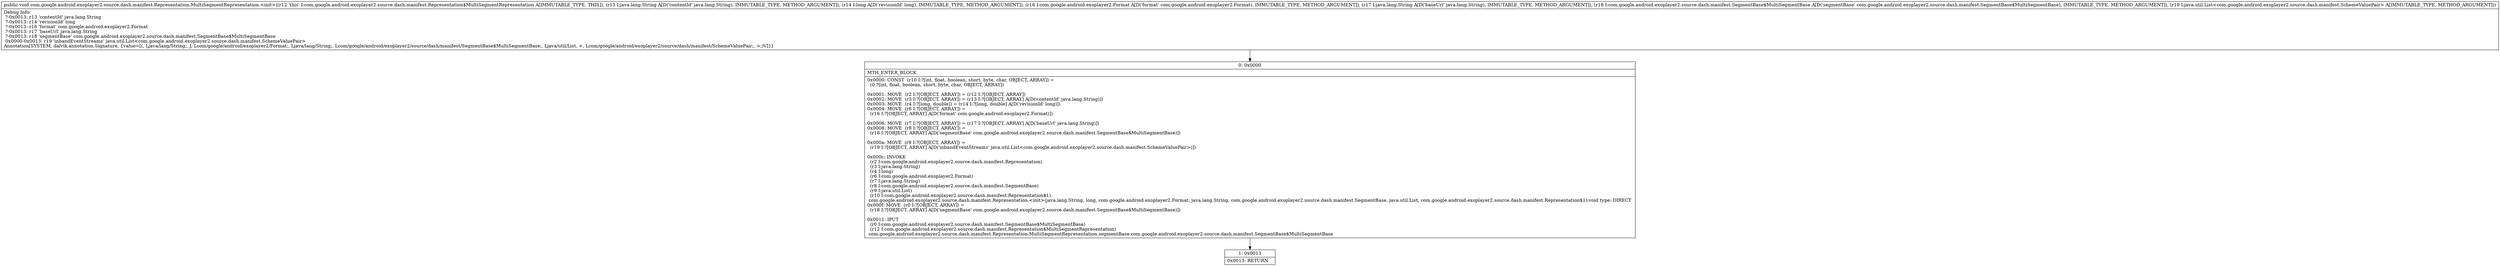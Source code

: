 digraph "CFG forcom.google.android.exoplayer2.source.dash.manifest.Representation.MultiSegmentRepresentation.\<init\>(Ljava\/lang\/String;JLcom\/google\/android\/exoplayer2\/Format;Ljava\/lang\/String;Lcom\/google\/android\/exoplayer2\/source\/dash\/manifest\/SegmentBase$MultiSegmentBase;Ljava\/util\/List;)V" {
Node_0 [shape=record,label="{0\:\ 0x0000|MTH_ENTER_BLOCK\l|0x0000: CONST  (r10 I:?[int, float, boolean, short, byte, char, OBJECT, ARRAY]) = \l  (0 ?[int, float, boolean, short, byte, char, OBJECT, ARRAY])\l \l0x0001: MOVE  (r2 I:?[OBJECT, ARRAY]) = (r12 I:?[OBJECT, ARRAY]) \l0x0002: MOVE  (r3 I:?[OBJECT, ARRAY]) = (r13 I:?[OBJECT, ARRAY] A[D('contentId' java.lang.String)]) \l0x0003: MOVE  (r4 I:?[long, double]) = (r14 I:?[long, double] A[D('revisionId' long)]) \l0x0004: MOVE  (r6 I:?[OBJECT, ARRAY]) = \l  (r16 I:?[OBJECT, ARRAY] A[D('format' com.google.android.exoplayer2.Format)])\l \l0x0006: MOVE  (r7 I:?[OBJECT, ARRAY]) = (r17 I:?[OBJECT, ARRAY] A[D('baseUrl' java.lang.String)]) \l0x0008: MOVE  (r8 I:?[OBJECT, ARRAY]) = \l  (r18 I:?[OBJECT, ARRAY] A[D('segmentBase' com.google.android.exoplayer2.source.dash.manifest.SegmentBase$MultiSegmentBase)])\l \l0x000a: MOVE  (r9 I:?[OBJECT, ARRAY]) = \l  (r19 I:?[OBJECT, ARRAY] A[D('inbandEventStreams' java.util.List\<com.google.android.exoplayer2.source.dash.manifest.SchemeValuePair\>)])\l \l0x000c: INVOKE  \l  (r2 I:com.google.android.exoplayer2.source.dash.manifest.Representation)\l  (r3 I:java.lang.String)\l  (r4 I:long)\l  (r6 I:com.google.android.exoplayer2.Format)\l  (r7 I:java.lang.String)\l  (r8 I:com.google.android.exoplayer2.source.dash.manifest.SegmentBase)\l  (r9 I:java.util.List)\l  (r10 I:com.google.android.exoplayer2.source.dash.manifest.Representation$1)\l com.google.android.exoplayer2.source.dash.manifest.Representation.\<init\>(java.lang.String, long, com.google.android.exoplayer2.Format, java.lang.String, com.google.android.exoplayer2.source.dash.manifest.SegmentBase, java.util.List, com.google.android.exoplayer2.source.dash.manifest.Representation$1):void type: DIRECT \l0x000f: MOVE  (r0 I:?[OBJECT, ARRAY]) = \l  (r18 I:?[OBJECT, ARRAY] A[D('segmentBase' com.google.android.exoplayer2.source.dash.manifest.SegmentBase$MultiSegmentBase)])\l \l0x0011: IPUT  \l  (r0 I:com.google.android.exoplayer2.source.dash.manifest.SegmentBase$MultiSegmentBase)\l  (r12 I:com.google.android.exoplayer2.source.dash.manifest.Representation$MultiSegmentRepresentation)\l com.google.android.exoplayer2.source.dash.manifest.Representation.MultiSegmentRepresentation.segmentBase com.google.android.exoplayer2.source.dash.manifest.SegmentBase$MultiSegmentBase \l}"];
Node_1 [shape=record,label="{1\:\ 0x0013|0x0013: RETURN   \l}"];
MethodNode[shape=record,label="{public void com.google.android.exoplayer2.source.dash.manifest.Representation.MultiSegmentRepresentation.\<init\>((r12 'this' I:com.google.android.exoplayer2.source.dash.manifest.Representation$MultiSegmentRepresentation A[IMMUTABLE_TYPE, THIS]), (r13 I:java.lang.String A[D('contentId' java.lang.String), IMMUTABLE_TYPE, METHOD_ARGUMENT]), (r14 I:long A[D('revisionId' long), IMMUTABLE_TYPE, METHOD_ARGUMENT]), (r16 I:com.google.android.exoplayer2.Format A[D('format' com.google.android.exoplayer2.Format), IMMUTABLE_TYPE, METHOD_ARGUMENT]), (r17 I:java.lang.String A[D('baseUrl' java.lang.String), IMMUTABLE_TYPE, METHOD_ARGUMENT]), (r18 I:com.google.android.exoplayer2.source.dash.manifest.SegmentBase$MultiSegmentBase A[D('segmentBase' com.google.android.exoplayer2.source.dash.manifest.SegmentBase$MultiSegmentBase), IMMUTABLE_TYPE, METHOD_ARGUMENT]), (r19 I:java.util.List\<com.google.android.exoplayer2.source.dash.manifest.SchemeValuePair\> A[IMMUTABLE_TYPE, METHOD_ARGUMENT]))  | Debug Info:\l  ?\-0x0013: r13 'contentId' java.lang.String\l  ?\-0x0013: r14 'revisionId' long\l  ?\-0x0013: r16 'format' com.google.android.exoplayer2.Format\l  ?\-0x0013: r17 'baseUrl' java.lang.String\l  ?\-0x0013: r18 'segmentBase' com.google.android.exoplayer2.source.dash.manifest.SegmentBase$MultiSegmentBase\l  0x0000\-0x0013: r19 'inbandEventStreams' java.util.List\<com.google.android.exoplayer2.source.dash.manifest.SchemeValuePair\>\lAnnotation[SYSTEM, dalvik.annotation.Signature, \{value=[(, Ljava\/lang\/String;, J, Lcom\/google\/android\/exoplayer2\/Format;, Ljava\/lang\/String;, Lcom\/google\/android\/exoplayer2\/source\/dash\/manifest\/SegmentBase$MultiSegmentBase;, Ljava\/util\/List, \<, Lcom\/google\/android\/exoplayer2\/source\/dash\/manifest\/SchemeValuePair;, \>;)V]\}]\l}"];
MethodNode -> Node_0;
Node_0 -> Node_1;
}


